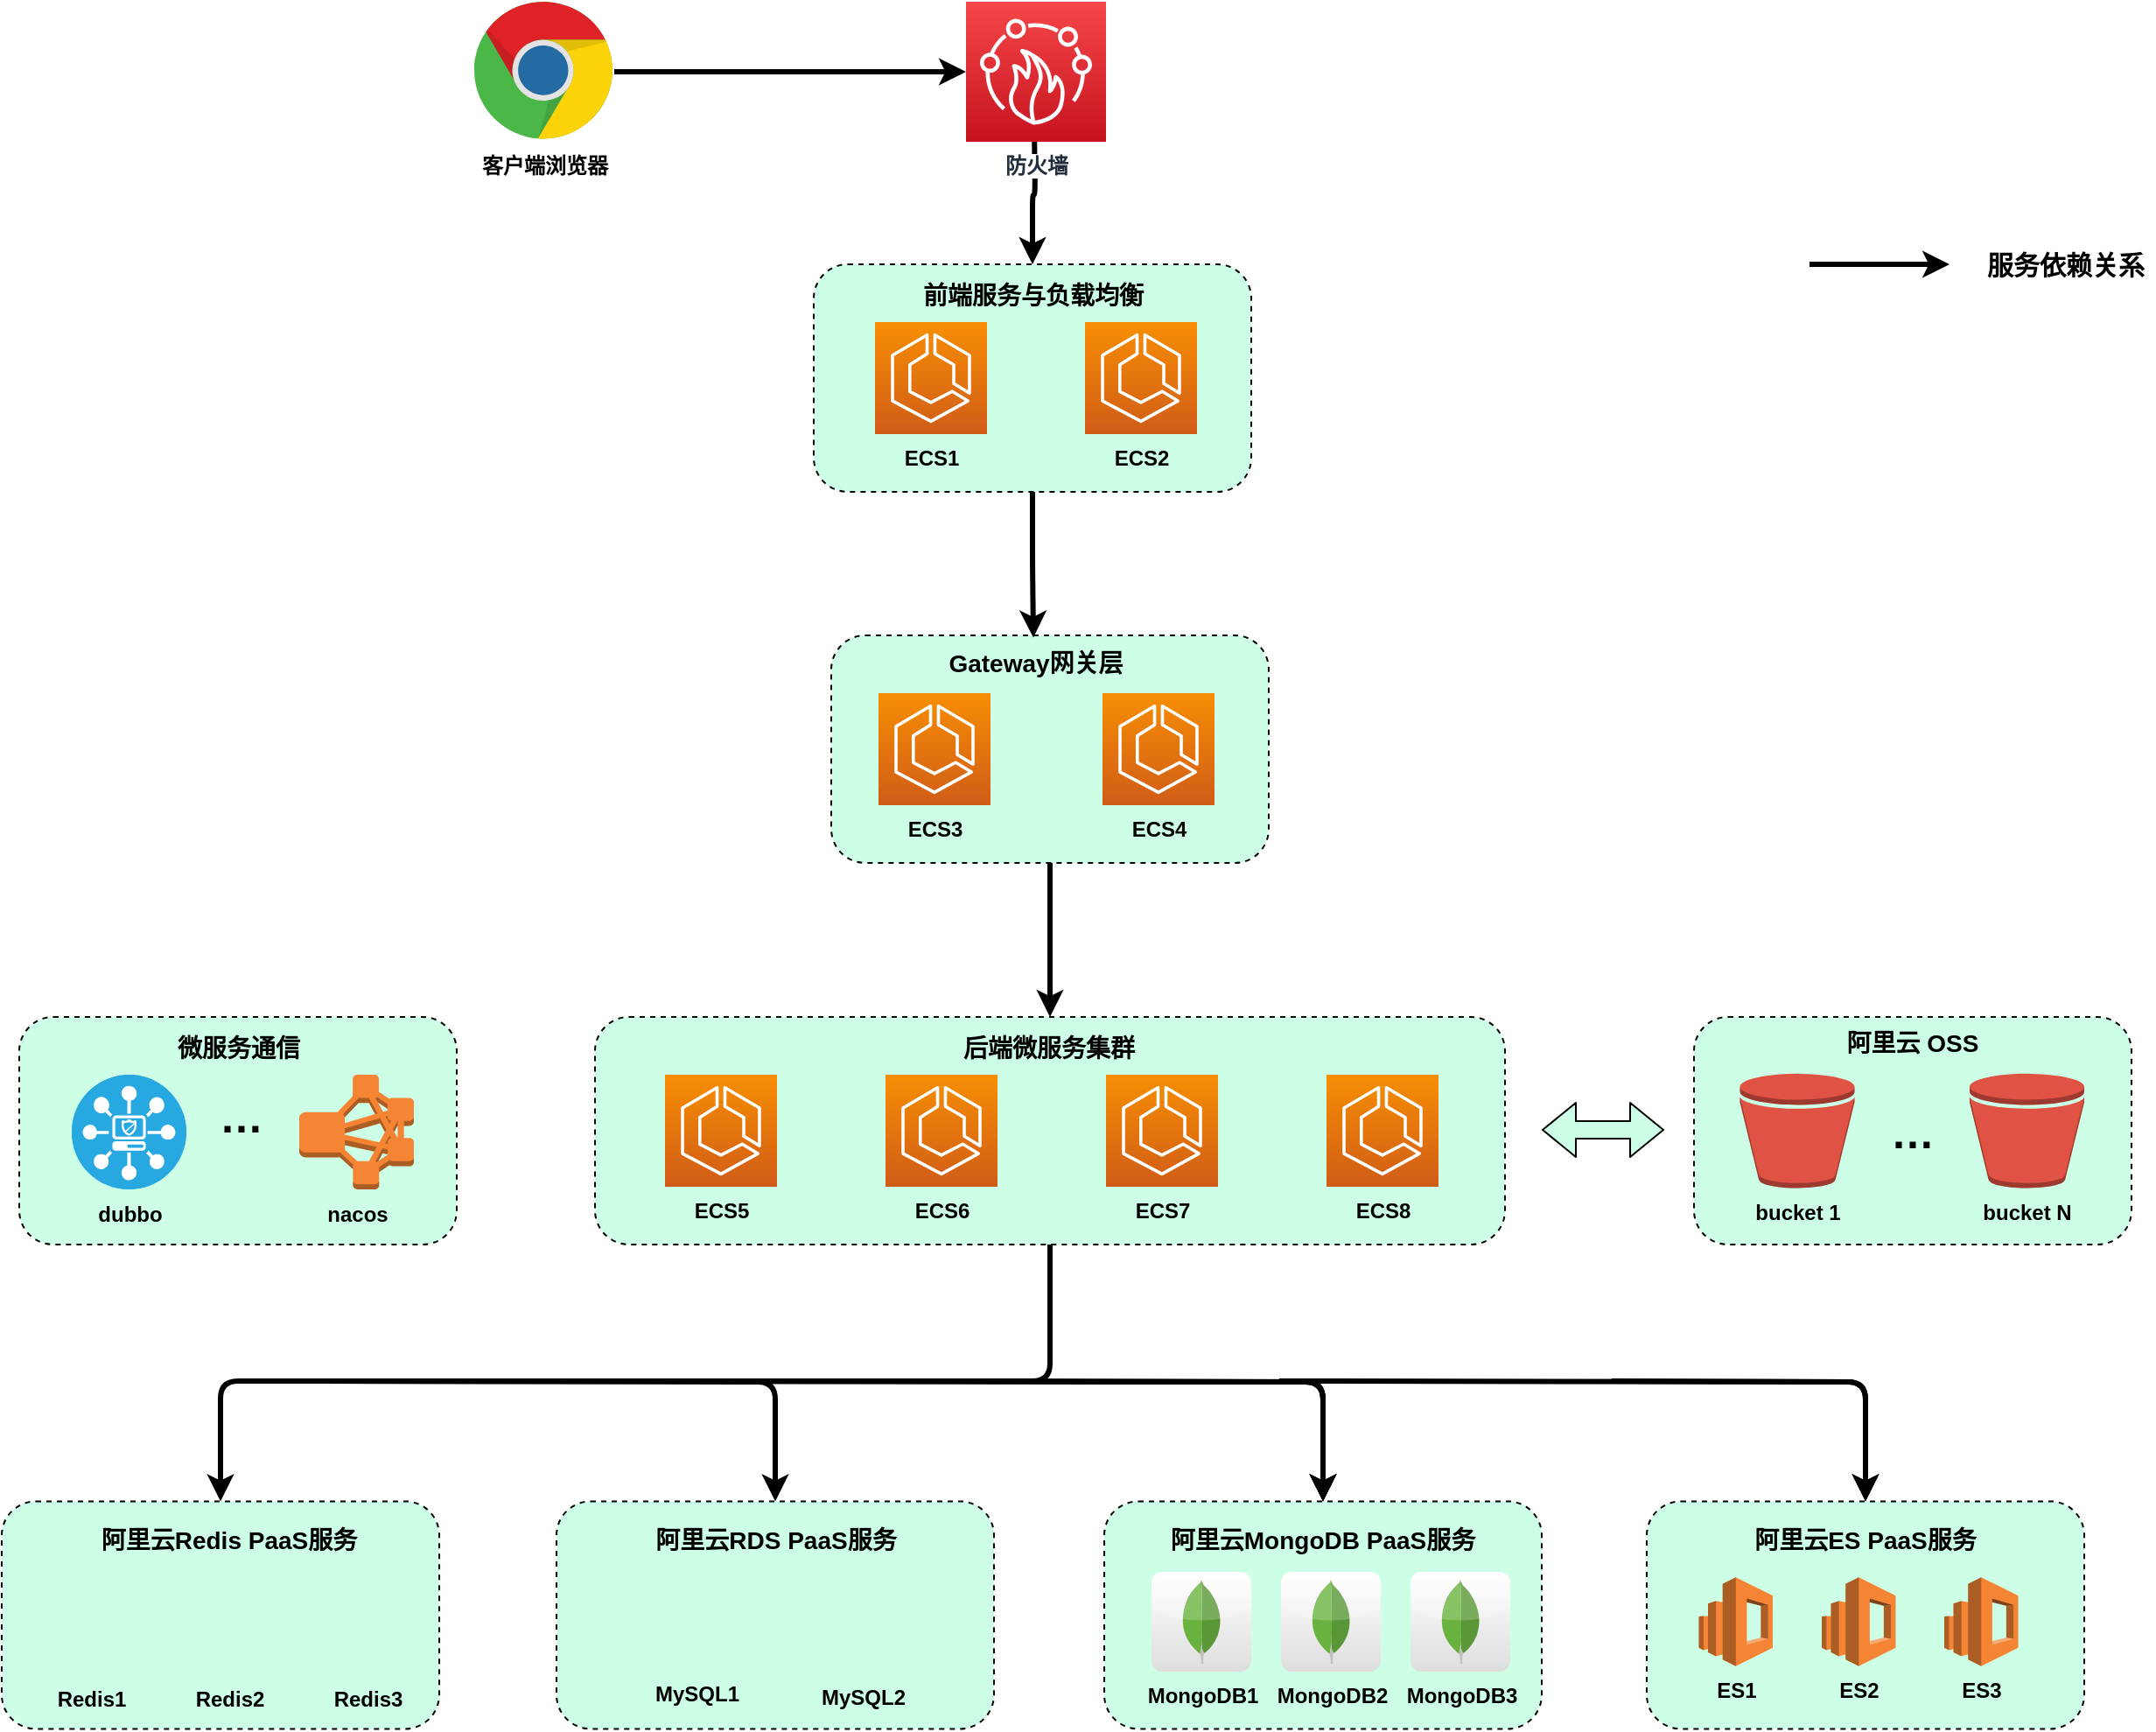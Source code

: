 <mxfile version="14.7.8" type="github">
  <diagram id="n0OsIZ7AkVCpwNTTr5zC" name="第 1 页">
    <mxGraphModel dx="1730" dy="965" grid="1" gridSize="10" guides="1" tooltips="1" connect="1" arrows="1" fold="1" page="0" pageScale="1" pageWidth="827" pageHeight="1169" math="0" shadow="0">
      <root>
        <mxCell id="0" />
        <mxCell id="1" parent="0" />
        <mxCell id="e40ZojxpMAdpVUB76Xx0-2" value="" style="rounded=1;whiteSpace=wrap;html=1;labelBackgroundColor=#ffffff;fontSize=12;dashed=1;fillColor=#CCFFE6;" vertex="1" parent="1">
          <mxGeometry x="1167" y="670" width="250" height="130" as="geometry" />
        </mxCell>
        <mxCell id="e40ZojxpMAdpVUB76Xx0-4" value="" style="rounded=1;whiteSpace=wrap;html=1;labelBackgroundColor=#CCFFE6;fontSize=12;dashed=1;fillColor=#CCFFE6;" vertex="1" parent="1">
          <mxGeometry x="200" y="946.7" width="250" height="130" as="geometry" />
        </mxCell>
        <mxCell id="e40ZojxpMAdpVUB76Xx0-5" value="" style="rounded=1;whiteSpace=wrap;html=1;labelBackgroundColor=#ffffff;fontSize=12;dashed=1;fillColor=#CCFFE6;" vertex="1" parent="1">
          <mxGeometry x="517" y="946.7" width="250" height="130" as="geometry" />
        </mxCell>
        <mxCell id="e40ZojxpMAdpVUB76Xx0-6" value="" style="rounded=1;whiteSpace=wrap;html=1;labelBackgroundColor=#ffffff;fontSize=12;dashed=1;fillColor=#CCFFE6;" vertex="1" parent="1">
          <mxGeometry x="830" y="946.7" width="250" height="130" as="geometry" />
        </mxCell>
        <mxCell id="e40ZojxpMAdpVUB76Xx0-7" value="" style="rounded=1;whiteSpace=wrap;html=1;labelBackgroundColor=#ffffff;fontSize=12;dashed=1;fillColor=#CCFFE6;" vertex="1" parent="1">
          <mxGeometry x="1140" y="946.7" width="250" height="130" as="geometry" />
        </mxCell>
        <mxCell id="e40ZojxpMAdpVUB76Xx0-8" style="edgeStyle=orthogonalEdgeStyle;rounded=1;orthogonalLoop=1;jettySize=auto;html=1;entryX=0;entryY=0.5;entryDx=0;entryDy=0;entryPerimeter=0;strokeWidth=3;" edge="1" parent="1" source="e40ZojxpMAdpVUB76Xx0-9" target="e40ZojxpMAdpVUB76Xx0-11">
          <mxGeometry relative="1" as="geometry">
            <mxPoint x="760" y="120.3" as="targetPoint" />
          </mxGeometry>
        </mxCell>
        <mxCell id="e40ZojxpMAdpVUB76Xx0-9" value="&lt;b&gt;客户端浏览器&lt;/b&gt;" style="dashed=0;outlineConnect=0;html=1;align=center;labelPosition=center;verticalLabelPosition=bottom;verticalAlign=top;shape=mxgraph.weblogos.chrome" vertex="1" parent="1">
          <mxGeometry x="470" y="90" width="80" height="80" as="geometry" />
        </mxCell>
        <mxCell id="e40ZojxpMAdpVUB76Xx0-10" style="edgeStyle=orthogonalEdgeStyle;rounded=1;orthogonalLoop=1;jettySize=auto;html=1;strokeWidth=3;entryX=0.5;entryY=0;entryDx=0;entryDy=0;" edge="1" parent="1" target="e40ZojxpMAdpVUB76Xx0-46">
          <mxGeometry relative="1" as="geometry">
            <mxPoint x="790" y="160.3" as="sourcePoint" />
          </mxGeometry>
        </mxCell>
        <mxCell id="e40ZojxpMAdpVUB76Xx0-11" value="&lt;b&gt;防火墙&lt;/b&gt;" style="points=[[0,0,0],[0.25,0,0],[0.5,0,0],[0.75,0,0],[1,0,0],[0,1,0],[0.25,1,0],[0.5,1,0],[0.75,1,0],[1,1,0],[0,0.25,0],[0,0.5,0],[0,0.75,0],[1,0.25,0],[1,0.5,0],[1,0.75,0]];outlineConnect=0;fontColor=#232F3E;gradientColor=#F54749;gradientDirection=north;fillColor=#C7131F;strokeColor=#ffffff;dashed=0;verticalLabelPosition=bottom;verticalAlign=top;align=center;html=1;fontSize=12;fontStyle=0;aspect=fixed;shape=mxgraph.aws4.resourceIcon;resIcon=mxgraph.aws4.firewall_manager;labelBackgroundColor=#ffffff;" vertex="1" parent="1">
          <mxGeometry x="751" y="90" width="80" height="80" as="geometry" />
        </mxCell>
        <mxCell id="e40ZojxpMAdpVUB76Xx0-12" style="edgeStyle=orthogonalEdgeStyle;rounded=1;orthogonalLoop=1;jettySize=auto;html=1;exitX=0.5;exitY=1;exitDx=0;exitDy=0;exitPerimeter=0;entryX=0.5;entryY=0;entryDx=0;entryDy=0;strokeWidth=3;fontSize=12;" edge="1" parent="1" target="e40ZojxpMAdpVUB76Xx0-5">
          <mxGeometry relative="1" as="geometry">
            <mxPoint x="380" y="878.0" as="sourcePoint" />
          </mxGeometry>
        </mxCell>
        <mxCell id="e40ZojxpMAdpVUB76Xx0-13" style="edgeStyle=orthogonalEdgeStyle;rounded=1;orthogonalLoop=1;jettySize=auto;html=1;exitX=0.5;exitY=1;exitDx=0;exitDy=0;exitPerimeter=0;entryX=0.5;entryY=0;entryDx=0;entryDy=0;strokeWidth=3;fontSize=12;" edge="1" parent="1" target="e40ZojxpMAdpVUB76Xx0-6">
          <mxGeometry relative="1" as="geometry">
            <mxPoint x="380" y="878.0" as="sourcePoint" />
          </mxGeometry>
        </mxCell>
        <mxCell id="e40ZojxpMAdpVUB76Xx0-14" style="edgeStyle=orthogonalEdgeStyle;rounded=1;orthogonalLoop=1;jettySize=auto;html=1;exitX=0.5;exitY=1;exitDx=0;exitDy=0;exitPerimeter=0;entryX=0.5;entryY=0;entryDx=0;entryDy=0;strokeWidth=3;fontSize=12;" edge="1" parent="1" target="e40ZojxpMAdpVUB76Xx0-6">
          <mxGeometry relative="1" as="geometry">
            <mxPoint x="560" y="878.0" as="sourcePoint" />
          </mxGeometry>
        </mxCell>
        <mxCell id="e40ZojxpMAdpVUB76Xx0-15" style="edgeStyle=orthogonalEdgeStyle;rounded=1;orthogonalLoop=1;jettySize=auto;html=1;exitX=0.5;exitY=1;exitDx=0;exitDy=0;exitPerimeter=0;entryX=0.5;entryY=0;entryDx=0;entryDy=0;strokeWidth=3;fontSize=12;" edge="1" parent="1" target="e40ZojxpMAdpVUB76Xx0-6">
          <mxGeometry relative="1" as="geometry">
            <mxPoint x="750" y="878.0" as="sourcePoint" />
          </mxGeometry>
        </mxCell>
        <mxCell id="e40ZojxpMAdpVUB76Xx0-16" style="edgeStyle=orthogonalEdgeStyle;rounded=1;orthogonalLoop=1;jettySize=auto;html=1;exitX=0.5;exitY=1;exitDx=0;exitDy=0;exitPerimeter=0;entryX=0.5;entryY=0;entryDx=0;entryDy=0;strokeWidth=3;fontSize=12;" edge="1" parent="1" target="e40ZojxpMAdpVUB76Xx0-7">
          <mxGeometry relative="1" as="geometry">
            <mxPoint x="930" y="878.0" as="sourcePoint" />
          </mxGeometry>
        </mxCell>
        <mxCell id="e40ZojxpMAdpVUB76Xx0-17" style="edgeStyle=orthogonalEdgeStyle;rounded=1;orthogonalLoop=1;jettySize=auto;html=1;exitX=0.5;exitY=1;exitDx=0;exitDy=0;exitPerimeter=0;entryX=0.5;entryY=0;entryDx=0;entryDy=0;strokeWidth=3;fontSize=12;" edge="1" parent="1" target="e40ZojxpMAdpVUB76Xx0-7">
          <mxGeometry relative="1" as="geometry">
            <mxPoint x="1120" y="878.0" as="sourcePoint" />
          </mxGeometry>
        </mxCell>
        <mxCell id="e40ZojxpMAdpVUB76Xx0-18" value="Redis1" style="shape=image;html=1;verticalAlign=top;verticalLabelPosition=bottom;labelBackgroundColor=none;imageAspect=0;aspect=fixed;image=https://cdn4.iconfinder.com/data/icons/redis-2/1451/Untitled-2-128.png;fontSize=12;fontStyle=1" vertex="1" parent="1">
          <mxGeometry x="222" y="988" width="57.6" height="57.6" as="geometry" />
        </mxCell>
        <mxCell id="e40ZojxpMAdpVUB76Xx0-22" value="&lt;b&gt;MongoDB1&lt;/b&gt;" style="dashed=0;outlineConnect=0;html=1;align=center;labelPosition=center;verticalLabelPosition=bottom;verticalAlign=top;shape=mxgraph.webicons.mongodb;gradientColor=#DFDEDE;labelBackgroundColor=none;fontSize=12;" vertex="1" parent="1">
          <mxGeometry x="857" y="987" width="57" height="57" as="geometry" />
        </mxCell>
        <mxCell id="e40ZojxpMAdpVUB76Xx0-24" value="&lt;b style=&quot;font-size: 12px&quot;&gt;ES1&lt;/b&gt;" style="outlineConnect=0;dashed=0;verticalLabelPosition=bottom;verticalAlign=top;align=center;html=1;shape=mxgraph.aws3.elasticsearch_service;fillColor=#F58534;gradientColor=none;labelBackgroundColor=none;fontSize=12;" vertex="1" parent="1">
          <mxGeometry x="1169.75" y="990.15" width="42.25" height="50.7" as="geometry" />
        </mxCell>
        <mxCell id="e40ZojxpMAdpVUB76Xx0-26" style="edgeStyle=orthogonalEdgeStyle;rounded=1;orthogonalLoop=1;jettySize=auto;html=1;strokeWidth=3;fontSize=13;" edge="1" parent="1">
          <mxGeometry relative="1" as="geometry">
            <mxPoint x="1233" y="240" as="sourcePoint" />
            <mxPoint x="1313" y="240" as="targetPoint" />
          </mxGeometry>
        </mxCell>
        <mxCell id="e40ZojxpMAdpVUB76Xx0-27" value="服务依赖关系" style="text;html=1;strokeColor=none;fillColor=none;align=center;verticalAlign=middle;whiteSpace=wrap;rounded=0;dashed=1;labelBackgroundColor=#ffffff;fontSize=15;fontStyle=1" vertex="1" parent="1">
          <mxGeometry x="1329" y="230" width="101" height="20" as="geometry" />
        </mxCell>
        <mxCell id="e40ZojxpMAdpVUB76Xx0-37" value="阿里云 OSS" style="text;html=1;strokeColor=none;fillColor=none;align=center;verticalAlign=middle;whiteSpace=wrap;rounded=0;dashed=1;labelBackgroundColor=none;fontSize=14;fontStyle=1" vertex="1" parent="1">
          <mxGeometry x="1182" y="675" width="220" height="20" as="geometry" />
        </mxCell>
        <mxCell id="e40ZojxpMAdpVUB76Xx0-39" value="" style="shape=flexArrow;endArrow=classic;startArrow=classic;html=1;strokeWidth=1;fontSize=14;shadow=0;sketch=0;fillColor=#CCFFE6;" edge="1" parent="1">
          <mxGeometry width="50" height="50" relative="1" as="geometry">
            <mxPoint x="1080" y="734.5" as="sourcePoint" />
            <mxPoint x="1150" y="734.5" as="targetPoint" />
          </mxGeometry>
        </mxCell>
        <mxCell id="e40ZojxpMAdpVUB76Xx0-45" value="" style="group" vertex="1" connectable="0" parent="1">
          <mxGeometry x="664" y="240" width="250" height="130" as="geometry" />
        </mxCell>
        <mxCell id="e40ZojxpMAdpVUB76Xx0-46" value="" style="rounded=1;whiteSpace=wrap;html=1;labelBackgroundColor=#ffffff;fontSize=12;dashed=1;fillColor=#CCFFE6;" vertex="1" parent="e40ZojxpMAdpVUB76Xx0-45">
          <mxGeometry width="250" height="130" as="geometry" />
        </mxCell>
        <mxCell id="e40ZojxpMAdpVUB76Xx0-61" value="&lt;b&gt;&lt;font style=&quot;font-size: 14px&quot;&gt;前端服务与负载均衡&lt;/font&gt;&lt;/b&gt;" style="text;html=1;strokeColor=none;fillColor=none;align=center;verticalAlign=middle;whiteSpace=wrap;rounded=0;" vertex="1" parent="e40ZojxpMAdpVUB76Xx0-45">
          <mxGeometry x="57.5" y="8.15" width="135" height="20" as="geometry" />
        </mxCell>
        <mxCell id="e40ZojxpMAdpVUB76Xx0-183" value="&lt;b&gt;&lt;font color=&quot;#000000&quot;&gt;ECS2&lt;/font&gt;&lt;/b&gt;" style="points=[[0,0,0],[0.25,0,0],[0.5,0,0],[0.75,0,0],[1,0,0],[0,1,0],[0.25,1,0],[0.5,1,0],[0.75,1,0],[1,1,0],[0,0.25,0],[0,0.5,0],[0,0.75,0],[1,0.25,0],[1,0.5,0],[1,0.75,0]];outlineConnect=0;fontColor=#232F3E;gradientColor=#F78E04;gradientDirection=north;fillColor=#D05C17;strokeColor=#ffffff;dashed=0;verticalLabelPosition=bottom;verticalAlign=top;align=center;html=1;fontSize=12;fontStyle=0;aspect=fixed;shape=mxgraph.aws4.resourceIcon;resIcon=mxgraph.aws4.ecs;labelBackgroundColor=none;" vertex="1" parent="e40ZojxpMAdpVUB76Xx0-45">
          <mxGeometry x="155" y="33" width="64" height="64" as="geometry" />
        </mxCell>
        <mxCell id="e40ZojxpMAdpVUB76Xx0-188" value="&lt;b&gt;&lt;font color=&quot;#000000&quot;&gt;ECS1&lt;/font&gt;&lt;/b&gt;" style="points=[[0,0,0],[0.25,0,0],[0.5,0,0],[0.75,0,0],[1,0,0],[0,1,0],[0.25,1,0],[0.5,1,0],[0.75,1,0],[1,1,0],[0,0.25,0],[0,0.5,0],[0,0.75,0],[1,0.25,0],[1,0.5,0],[1,0.75,0]];outlineConnect=0;fontColor=#232F3E;gradientColor=#F78E04;gradientDirection=north;fillColor=#D05C17;strokeColor=#ffffff;dashed=0;verticalLabelPosition=bottom;verticalAlign=top;align=center;html=1;fontSize=12;fontStyle=0;aspect=fixed;shape=mxgraph.aws4.resourceIcon;resIcon=mxgraph.aws4.ecs;labelBackgroundColor=none;" vertex="1" parent="e40ZojxpMAdpVUB76Xx0-45">
          <mxGeometry x="35" y="33" width="64" height="64" as="geometry" />
        </mxCell>
        <mxCell id="e40ZojxpMAdpVUB76Xx0-55" value="" style="group" vertex="1" connectable="0" parent="1">
          <mxGeometry x="674" y="452" width="250" height="130" as="geometry" />
        </mxCell>
        <mxCell id="e40ZojxpMAdpVUB76Xx0-56" value="" style="rounded=1;whiteSpace=wrap;html=1;labelBackgroundColor=#ffffff;fontSize=12;dashed=1;fillColor=#CCFFE6;" vertex="1" parent="e40ZojxpMAdpVUB76Xx0-55">
          <mxGeometry width="250" height="130" as="geometry" />
        </mxCell>
        <mxCell id="e40ZojxpMAdpVUB76Xx0-190" value="&lt;b&gt;&lt;font color=&quot;#000000&quot;&gt;ECS3&lt;/font&gt;&lt;/b&gt;" style="points=[[0,0,0],[0.25,0,0],[0.5,0,0],[0.75,0,0],[1,0,0],[0,1,0],[0.25,1,0],[0.5,1,0],[0.75,1,0],[1,1,0],[0,0.25,0],[0,0.5,0],[0,0.75,0],[1,0.25,0],[1,0.5,0],[1,0.75,0]];outlineConnect=0;fontColor=#232F3E;gradientColor=#F78E04;gradientDirection=north;fillColor=#D05C17;strokeColor=#ffffff;dashed=0;verticalLabelPosition=bottom;verticalAlign=top;align=center;html=1;fontSize=12;fontStyle=0;aspect=fixed;shape=mxgraph.aws4.resourceIcon;resIcon=mxgraph.aws4.ecs;labelBackgroundColor=none;" vertex="1" parent="e40ZojxpMAdpVUB76Xx0-55">
          <mxGeometry x="27" y="33" width="64" height="64" as="geometry" />
        </mxCell>
        <mxCell id="e40ZojxpMAdpVUB76Xx0-192" value="&lt;b&gt;&lt;font color=&quot;#000000&quot;&gt;ECS4&lt;/font&gt;&lt;/b&gt;" style="points=[[0,0,0],[0.25,0,0],[0.5,0,0],[0.75,0,0],[1,0,0],[0,1,0],[0.25,1,0],[0.5,1,0],[0.75,1,0],[1,1,0],[0,0.25,0],[0,0.5,0],[0,0.75,0],[1,0.25,0],[1,0.5,0],[1,0.75,0]];outlineConnect=0;fontColor=#232F3E;gradientColor=#F78E04;gradientDirection=north;fillColor=#D05C17;strokeColor=#ffffff;dashed=0;verticalLabelPosition=bottom;verticalAlign=top;align=center;html=1;fontSize=12;fontStyle=0;aspect=fixed;shape=mxgraph.aws4.resourceIcon;resIcon=mxgraph.aws4.ecs;labelBackgroundColor=none;" vertex="1" parent="e40ZojxpMAdpVUB76Xx0-55">
          <mxGeometry x="155" y="33" width="64" height="64" as="geometry" />
        </mxCell>
        <mxCell id="e40ZojxpMAdpVUB76Xx0-69" style="edgeStyle=orthogonalEdgeStyle;rounded=1;orthogonalLoop=1;jettySize=auto;html=1;strokeWidth=3;entryX=0.462;entryY=0.01;entryDx=0;entryDy=0;exitX=0.5;exitY=1;exitDx=0;exitDy=0;entryPerimeter=0;" edge="1" parent="1" source="e40ZojxpMAdpVUB76Xx0-46" target="e40ZojxpMAdpVUB76Xx0-56">
          <mxGeometry relative="1" as="geometry">
            <mxPoint x="790" y="390" as="sourcePoint" />
            <mxPoint x="800" y="272" as="targetPoint" />
          </mxGeometry>
        </mxCell>
        <mxCell id="e40ZojxpMAdpVUB76Xx0-70" value="&lt;b&gt;&lt;font style=&quot;font-size: 14px&quot;&gt;Gateway网关层&lt;/font&gt;&lt;/b&gt;" style="text;html=1;strokeColor=none;fillColor=none;align=center;verticalAlign=middle;whiteSpace=wrap;rounded=0;" vertex="1" parent="1">
          <mxGeometry x="736" y="458" width="110" height="20" as="geometry" />
        </mxCell>
        <mxCell id="e40ZojxpMAdpVUB76Xx0-71" value="" style="group" vertex="1" connectable="0" parent="1">
          <mxGeometry x="539" y="670" width="520" height="130" as="geometry" />
        </mxCell>
        <mxCell id="e40ZojxpMAdpVUB76Xx0-72" value="" style="rounded=1;whiteSpace=wrap;html=1;labelBackgroundColor=#ffffff;fontSize=12;dashed=1;fillColor=#CCFFE6;" vertex="1" parent="e40ZojxpMAdpVUB76Xx0-71">
          <mxGeometry width="520" height="130" as="geometry" />
        </mxCell>
        <mxCell id="e40ZojxpMAdpVUB76Xx0-76" value="&lt;b&gt;&lt;font style=&quot;font-size: 14px&quot;&gt;后端微服务集群&lt;/font&gt;&lt;/b&gt;" style="text;html=1;strokeColor=none;fillColor=none;align=center;verticalAlign=middle;whiteSpace=wrap;rounded=0;" vertex="1" parent="e40ZojxpMAdpVUB76Xx0-71">
          <mxGeometry x="140.4" y="8" width="239.2" height="20" as="geometry" />
        </mxCell>
        <mxCell id="e40ZojxpMAdpVUB76Xx0-195" value="&lt;b&gt;&lt;font color=&quot;#000000&quot;&gt;ECS5&lt;/font&gt;&lt;/b&gt;" style="points=[[0,0,0],[0.25,0,0],[0.5,0,0],[0.75,0,0],[1,0,0],[0,1,0],[0.25,1,0],[0.5,1,0],[0.75,1,0],[1,1,0],[0,0.25,0],[0,0.5,0],[0,0.75,0],[1,0.25,0],[1,0.5,0],[1,0.75,0]];outlineConnect=0;fontColor=#232F3E;gradientColor=#F78E04;gradientDirection=north;fillColor=#D05C17;strokeColor=#ffffff;dashed=0;verticalLabelPosition=bottom;verticalAlign=top;align=center;html=1;fontSize=12;fontStyle=0;aspect=fixed;shape=mxgraph.aws4.resourceIcon;resIcon=mxgraph.aws4.ecs;labelBackgroundColor=none;" vertex="1" parent="e40ZojxpMAdpVUB76Xx0-71">
          <mxGeometry x="40" y="33" width="64" height="64" as="geometry" />
        </mxCell>
        <mxCell id="e40ZojxpMAdpVUB76Xx0-196" value="&lt;b&gt;&lt;font color=&quot;#000000&quot;&gt;ECS6&lt;/font&gt;&lt;/b&gt;" style="points=[[0,0,0],[0.25,0,0],[0.5,0,0],[0.75,0,0],[1,0,0],[0,1,0],[0.25,1,0],[0.5,1,0],[0.75,1,0],[1,1,0],[0,0.25,0],[0,0.5,0],[0,0.75,0],[1,0.25,0],[1,0.5,0],[1,0.75,0]];outlineConnect=0;fontColor=#232F3E;gradientColor=#F78E04;gradientDirection=north;fillColor=#D05C17;strokeColor=#ffffff;dashed=0;verticalLabelPosition=bottom;verticalAlign=top;align=center;html=1;fontSize=12;fontStyle=0;aspect=fixed;shape=mxgraph.aws4.resourceIcon;resIcon=mxgraph.aws4.ecs;labelBackgroundColor=none;" vertex="1" parent="e40ZojxpMAdpVUB76Xx0-71">
          <mxGeometry x="166" y="33" width="64" height="64" as="geometry" />
        </mxCell>
        <mxCell id="e40ZojxpMAdpVUB76Xx0-197" value="&lt;b&gt;&lt;font color=&quot;#000000&quot;&gt;ECS7&lt;/font&gt;&lt;/b&gt;" style="points=[[0,0,0],[0.25,0,0],[0.5,0,0],[0.75,0,0],[1,0,0],[0,1,0],[0.25,1,0],[0.5,1,0],[0.75,1,0],[1,1,0],[0,0.25,0],[0,0.5,0],[0,0.75,0],[1,0.25,0],[1,0.5,0],[1,0.75,0]];outlineConnect=0;fontColor=#232F3E;gradientColor=#F78E04;gradientDirection=north;fillColor=#D05C17;strokeColor=#ffffff;dashed=0;verticalLabelPosition=bottom;verticalAlign=top;align=center;html=1;fontSize=12;fontStyle=0;aspect=fixed;shape=mxgraph.aws4.resourceIcon;resIcon=mxgraph.aws4.ecs;labelBackgroundColor=none;" vertex="1" parent="e40ZojxpMAdpVUB76Xx0-71">
          <mxGeometry x="292" y="33" width="64" height="64" as="geometry" />
        </mxCell>
        <mxCell id="e40ZojxpMAdpVUB76Xx0-198" value="&lt;b&gt;&lt;font color=&quot;#000000&quot;&gt;ECS8&lt;/font&gt;&lt;/b&gt;" style="points=[[0,0,0],[0.25,0,0],[0.5,0,0],[0.75,0,0],[1,0,0],[0,1,0],[0.25,1,0],[0.5,1,0],[0.75,1,0],[1,1,0],[0,0.25,0],[0,0.5,0],[0,0.75,0],[1,0.25,0],[1,0.5,0],[1,0.75,0]];outlineConnect=0;fontColor=#232F3E;gradientColor=#F78E04;gradientDirection=north;fillColor=#D05C17;strokeColor=#ffffff;dashed=0;verticalLabelPosition=bottom;verticalAlign=top;align=center;html=1;fontSize=12;fontStyle=0;aspect=fixed;shape=mxgraph.aws4.resourceIcon;resIcon=mxgraph.aws4.ecs;labelBackgroundColor=none;" vertex="1" parent="e40ZojxpMAdpVUB76Xx0-71">
          <mxGeometry x="418" y="33" width="64" height="64" as="geometry" />
        </mxCell>
        <mxCell id="e40ZojxpMAdpVUB76Xx0-78" style="edgeStyle=orthogonalEdgeStyle;rounded=1;orthogonalLoop=1;jettySize=auto;html=1;strokeWidth=3;entryX=0.5;entryY=0;entryDx=0;entryDy=0;exitX=0.5;exitY=1;exitDx=0;exitDy=0;" edge="1" parent="1" source="e40ZojxpMAdpVUB76Xx0-56" target="e40ZojxpMAdpVUB76Xx0-72">
          <mxGeometry relative="1" as="geometry">
            <mxPoint x="800" y="402.0" as="sourcePoint" />
            <mxPoint x="799.5" y="463.3" as="targetPoint" />
          </mxGeometry>
        </mxCell>
        <mxCell id="e40ZojxpMAdpVUB76Xx0-79" style="edgeStyle=orthogonalEdgeStyle;rounded=1;orthogonalLoop=1;jettySize=auto;html=1;strokeWidth=3;exitX=0.5;exitY=1;exitDx=0;exitDy=0;entryX=0.5;entryY=0;entryDx=0;entryDy=0;" edge="1" parent="1" source="e40ZojxpMAdpVUB76Xx0-72" target="e40ZojxpMAdpVUB76Xx0-4">
          <mxGeometry relative="1" as="geometry">
            <mxPoint x="809" y="592.0" as="sourcePoint" />
            <mxPoint x="310" y="848" as="targetPoint" />
            <Array as="points">
              <mxPoint x="799" y="878" />
              <mxPoint x="325" y="878" />
            </Array>
          </mxGeometry>
        </mxCell>
        <mxCell id="e40ZojxpMAdpVUB76Xx0-81" value="&lt;b&gt;bucket 1&lt;/b&gt;" style="outlineConnect=0;dashed=0;verticalLabelPosition=bottom;verticalAlign=top;align=center;html=1;shape=mxgraph.aws3.bucket;fillColor=#E05243;gradientColor=none;" vertex="1" parent="1">
          <mxGeometry x="1193.25" y="702.25" width="65.5" height="65.5" as="geometry" />
        </mxCell>
        <mxCell id="e40ZojxpMAdpVUB76Xx0-84" value="&lt;b&gt;bucket N&lt;/b&gt;" style="outlineConnect=0;dashed=0;verticalLabelPosition=bottom;verticalAlign=top;align=center;html=1;shape=mxgraph.aws3.bucket;fillColor=#E05243;gradientColor=none;" vertex="1" parent="1">
          <mxGeometry x="1324.5" y="702.25" width="65.5" height="65.5" as="geometry" />
        </mxCell>
        <mxCell id="e40ZojxpMAdpVUB76Xx0-108" value="" style="group" vertex="1" connectable="0" parent="1">
          <mxGeometry x="210" y="670" width="250" height="130" as="geometry" />
        </mxCell>
        <mxCell id="e40ZojxpMAdpVUB76Xx0-109" value="" style="rounded=1;whiteSpace=wrap;html=1;labelBackgroundColor=#ffffff;fontSize=12;dashed=1;fillColor=#CCFFE6;" vertex="1" parent="e40ZojxpMAdpVUB76Xx0-108">
          <mxGeometry width="250" height="130" as="geometry" />
        </mxCell>
        <mxCell id="e40ZojxpMAdpVUB76Xx0-110" value="…" style="text;html=1;strokeColor=none;fillColor=none;align=center;verticalAlign=middle;whiteSpace=wrap;rounded=0;dashed=1;labelBackgroundColor=none;fontSize=25;fontStyle=1" vertex="1" parent="e40ZojxpMAdpVUB76Xx0-108">
          <mxGeometry x="107" y="46" width="40" height="20" as="geometry" />
        </mxCell>
        <mxCell id="e40ZojxpMAdpVUB76Xx0-112" value="&lt;span style=&quot;font-size: 14px&quot;&gt;&lt;b&gt;微服务通信&lt;/b&gt;&lt;/span&gt;" style="text;html=1;strokeColor=none;fillColor=none;align=center;verticalAlign=middle;whiteSpace=wrap;rounded=0;" vertex="1" parent="e40ZojxpMAdpVUB76Xx0-108">
          <mxGeometry x="67.5" y="8" width="115" height="20" as="geometry" />
        </mxCell>
        <mxCell id="e40ZojxpMAdpVUB76Xx0-28" value="&lt;span style=&quot;font-size: 12px&quot;&gt;dubbo&lt;/span&gt;" style="fillColor=#28A8E0;verticalLabelPosition=bottom;html=1;strokeColor=#ffffff;verticalAlign=top;align=center;points=[[0.145,0.145,0],[0.5,0,0],[0.855,0.145,0],[1,0.5,0],[0.855,0.855,0],[0.5,1,0],[0.145,0.855,0],[0,0.5,0]];pointerEvents=1;shape=mxgraph.cisco_safe.compositeIcon;bgIcon=ellipse;resIcon=mxgraph.cisco_safe.capability.distributed_denial_of_service_protection;dashed=1;labelBackgroundColor=none;fontSize=12;fontStyle=1" vertex="1" parent="e40ZojxpMAdpVUB76Xx0-108">
          <mxGeometry x="30" y="33" width="65.5" height="65.5" as="geometry" />
        </mxCell>
        <mxCell id="e40ZojxpMAdpVUB76Xx0-29" value="&lt;b&gt;nacos&lt;/b&gt;" style="outlineConnect=0;dashed=0;verticalLabelPosition=bottom;verticalAlign=top;align=center;html=1;shape=mxgraph.aws3.emr_cluster;fillColor=#F58534;gradientColor=none;labelBackgroundColor=none;fontSize=12;" vertex="1" parent="e40ZojxpMAdpVUB76Xx0-108">
          <mxGeometry x="160" y="33" width="65.5" height="65.5" as="geometry" />
        </mxCell>
        <mxCell id="e40ZojxpMAdpVUB76Xx0-114" value="&lt;b&gt;MySQL2&lt;/b&gt;" style="shape=image;html=1;verticalAlign=top;verticalLabelPosition=bottom;labelBackgroundColor=none;imageAspect=0;aspect=fixed;image=https://cdn4.iconfinder.com/data/icons/logos-3/181/MySQL-128.png;fontSize=12;" vertex="1" parent="1">
          <mxGeometry x="664" y="989.65" width="55" height="55" as="geometry" />
        </mxCell>
        <mxCell id="e40ZojxpMAdpVUB76Xx0-115" value="&lt;span style=&quot;font-size: 14px&quot;&gt;&lt;b&gt;阿里云RDS PaaS服务&lt;/b&gt;&lt;/span&gt;" style="text;html=1;strokeColor=none;fillColor=none;align=center;verticalAlign=middle;whiteSpace=wrap;rounded=0;" vertex="1" parent="1">
          <mxGeometry x="569.63" y="959.3" width="144.75" height="20" as="geometry" />
        </mxCell>
        <mxCell id="e40ZojxpMAdpVUB76Xx0-117" value="&lt;span style=&quot;font-size: 14px&quot;&gt;&lt;b&gt;阿里云Redis PaaS服务&lt;/b&gt;&lt;/span&gt;" style="text;html=1;strokeColor=none;fillColor=none;align=center;verticalAlign=middle;whiteSpace=wrap;rounded=0;" vertex="1" parent="1">
          <mxGeometry x="250" y="959.3" width="160" height="20" as="geometry" />
        </mxCell>
        <mxCell id="e40ZojxpMAdpVUB76Xx0-119" value="&lt;span style=&quot;font-size: 14px&quot;&gt;&lt;b&gt;阿里云MongoDB PaaS服务&lt;/b&gt;&lt;/span&gt;" style="text;html=1;strokeColor=none;fillColor=none;align=center;verticalAlign=middle;whiteSpace=wrap;rounded=0;" vertex="1" parent="1">
          <mxGeometry x="860" y="959.3" width="190" height="20" as="geometry" />
        </mxCell>
        <mxCell id="e40ZojxpMAdpVUB76Xx0-124" value="&lt;span style=&quot;font-size: 14px&quot;&gt;&lt;b&gt;阿里云ES PaaS服务&lt;/b&gt;&lt;/span&gt;" style="text;html=1;strokeColor=none;fillColor=none;align=center;verticalAlign=middle;whiteSpace=wrap;rounded=0;" vertex="1" parent="1">
          <mxGeometry x="1193.25" y="959.3" width="143.5" height="20" as="geometry" />
        </mxCell>
        <mxCell id="e40ZojxpMAdpVUB76Xx0-182" value="&lt;b&gt;MySQL1&lt;/b&gt;" style="shape=image;html=1;verticalAlign=top;verticalLabelPosition=bottom;labelBackgroundColor=none;imageAspect=0;aspect=fixed;image=https://cdn4.iconfinder.com/data/icons/logos-3/181/MySQL-128.png;fontSize=12;" vertex="1" parent="1">
          <mxGeometry x="569.63" y="988" width="55" height="55" as="geometry" />
        </mxCell>
        <mxCell id="e40ZojxpMAdpVUB76Xx0-199" value="Redis2" style="shape=image;html=1;verticalAlign=top;verticalLabelPosition=bottom;labelBackgroundColor=none;imageAspect=0;aspect=fixed;image=https://cdn4.iconfinder.com/data/icons/redis-2/1451/Untitled-2-128.png;fontSize=12;fontStyle=1" vertex="1" parent="1">
          <mxGeometry x="301" y="988" width="57.6" height="57.6" as="geometry" />
        </mxCell>
        <mxCell id="e40ZojxpMAdpVUB76Xx0-200" value="Redis3" style="shape=image;html=1;verticalAlign=top;verticalLabelPosition=bottom;labelBackgroundColor=none;imageAspect=0;aspect=fixed;image=https://cdn4.iconfinder.com/data/icons/redis-2/1451/Untitled-2-128.png;fontSize=12;fontStyle=1" vertex="1" parent="1">
          <mxGeometry x="380" y="988" width="57.6" height="57.6" as="geometry" />
        </mxCell>
        <mxCell id="e40ZojxpMAdpVUB76Xx0-201" value="&lt;b&gt;MongoDB2&lt;/b&gt;" style="dashed=0;outlineConnect=0;html=1;align=center;labelPosition=center;verticalLabelPosition=bottom;verticalAlign=top;shape=mxgraph.webicons.mongodb;gradientColor=#DFDEDE;labelBackgroundColor=none;fontSize=12;" vertex="1" parent="1">
          <mxGeometry x="931" y="987" width="57" height="57" as="geometry" />
        </mxCell>
        <mxCell id="e40ZojxpMAdpVUB76Xx0-202" value="&lt;b&gt;MongoDB3&lt;/b&gt;" style="dashed=0;outlineConnect=0;html=1;align=center;labelPosition=center;verticalLabelPosition=bottom;verticalAlign=top;shape=mxgraph.webicons.mongodb;gradientColor=#DFDEDE;labelBackgroundColor=none;fontSize=12;" vertex="1" parent="1">
          <mxGeometry x="1005" y="987" width="57" height="57" as="geometry" />
        </mxCell>
        <mxCell id="e40ZojxpMAdpVUB76Xx0-203" value="&lt;b style=&quot;font-size: 12px&quot;&gt;ES2&lt;/b&gt;" style="outlineConnect=0;dashed=0;verticalLabelPosition=bottom;verticalAlign=top;align=center;html=1;shape=mxgraph.aws3.elasticsearch_service;fillColor=#F58534;gradientColor=none;labelBackgroundColor=none;fontSize=12;" vertex="1" parent="1">
          <mxGeometry x="1240" y="990.15" width="42.25" height="50.7" as="geometry" />
        </mxCell>
        <mxCell id="e40ZojxpMAdpVUB76Xx0-204" value="&lt;b style=&quot;font-size: 12px&quot;&gt;ES3&lt;/b&gt;" style="outlineConnect=0;dashed=0;verticalLabelPosition=bottom;verticalAlign=top;align=center;html=1;shape=mxgraph.aws3.elasticsearch_service;fillColor=#F58534;gradientColor=none;labelBackgroundColor=none;fontSize=12;" vertex="1" parent="1">
          <mxGeometry x="1310" y="990.15" width="42.25" height="50.7" as="geometry" />
        </mxCell>
        <mxCell id="e40ZojxpMAdpVUB76Xx0-206" value="…" style="text;html=1;strokeColor=none;fillColor=none;align=center;verticalAlign=middle;whiteSpace=wrap;rounded=0;dashed=1;labelBackgroundColor=none;fontSize=25;fontStyle=1" vertex="1" parent="1">
          <mxGeometry x="1272" y="725" width="40" height="20" as="geometry" />
        </mxCell>
      </root>
    </mxGraphModel>
  </diagram>
</mxfile>
